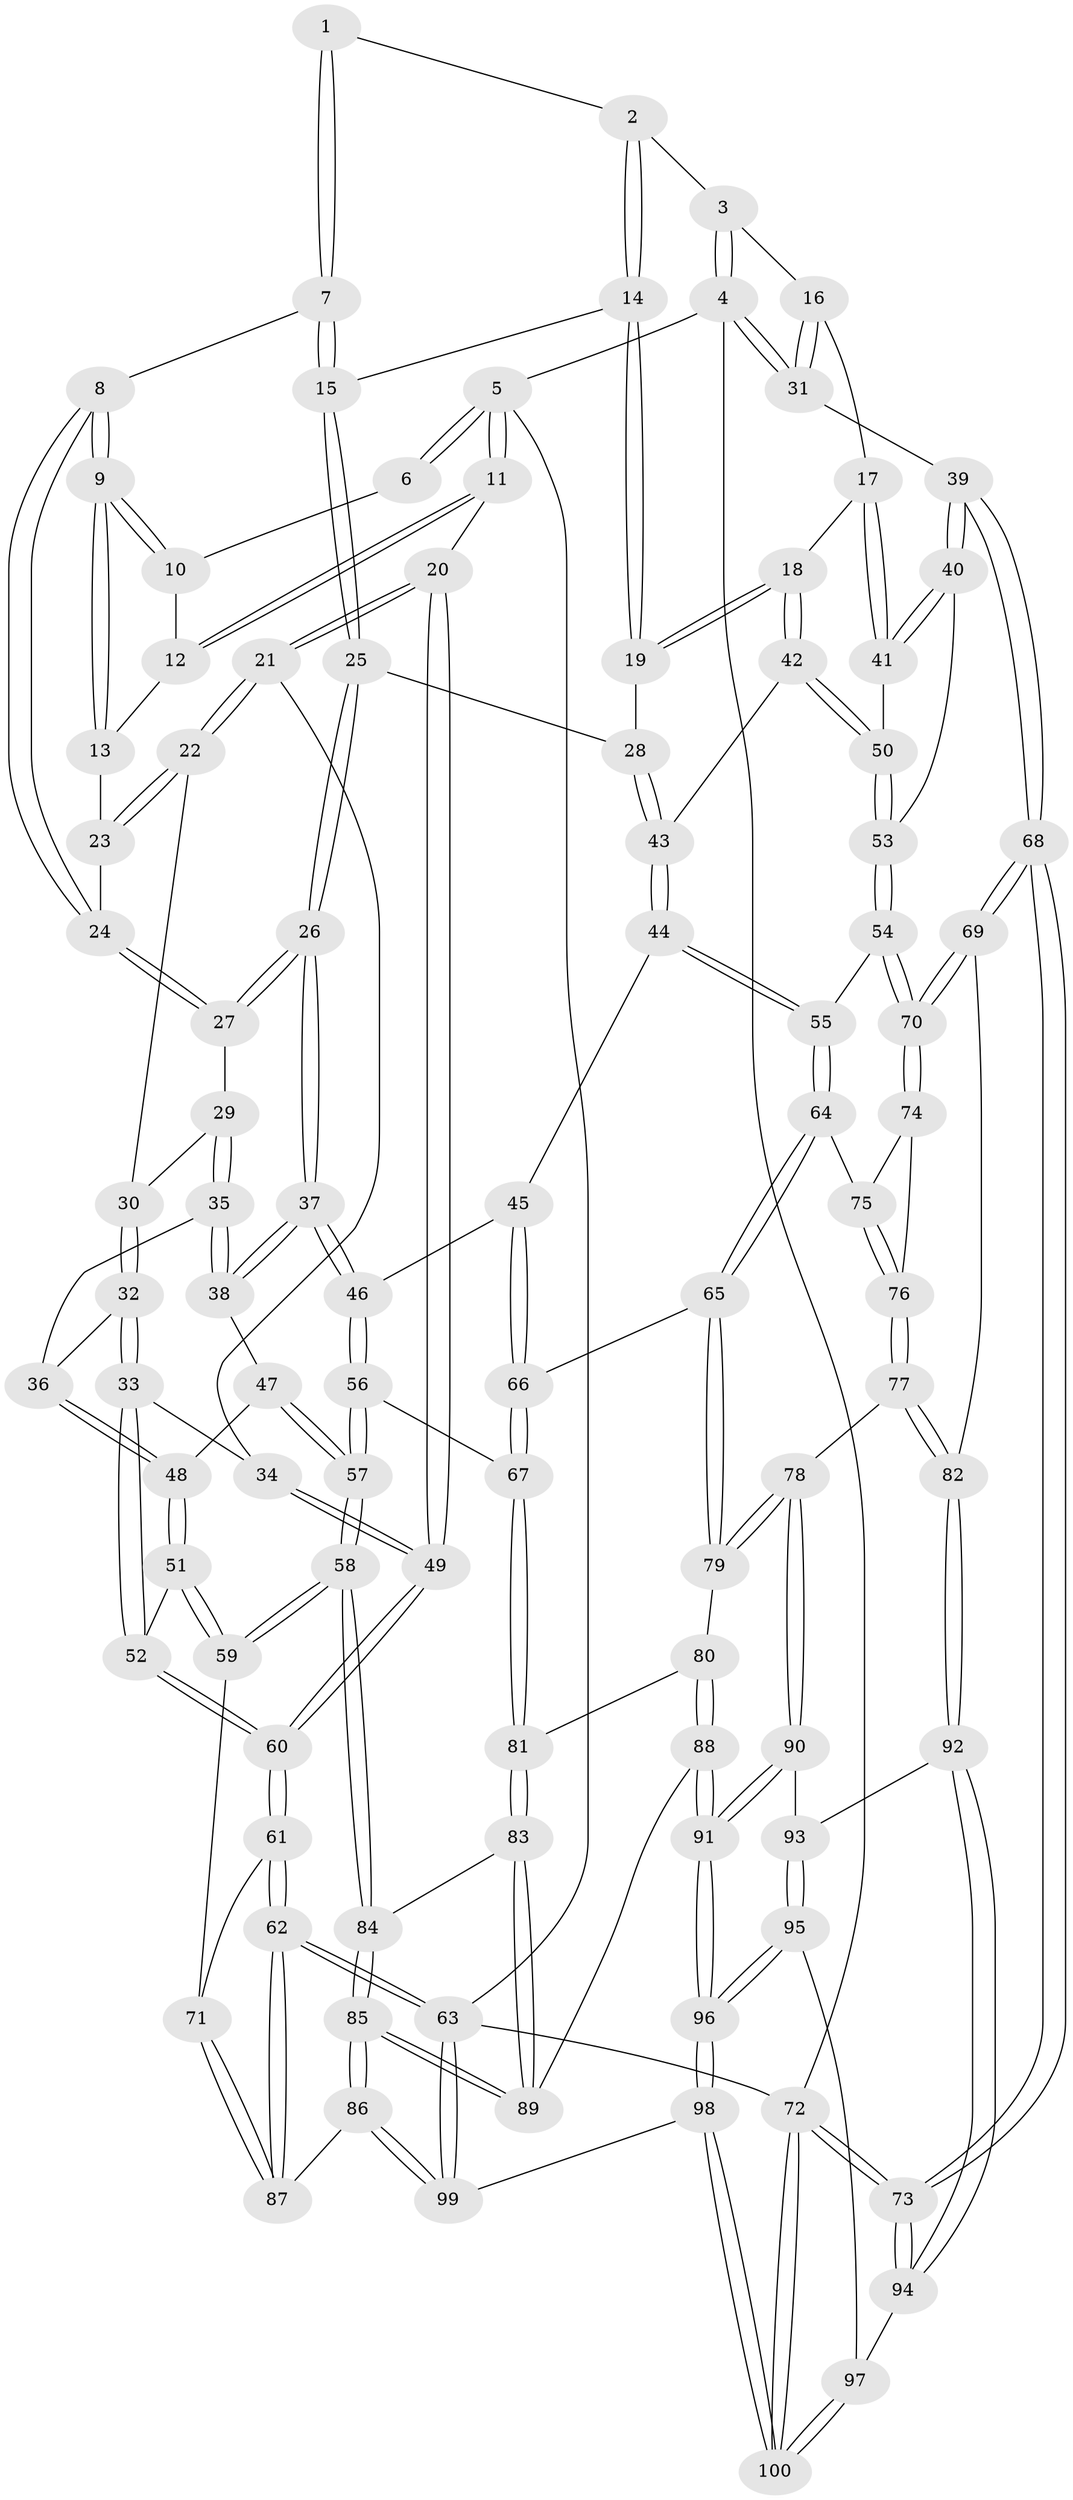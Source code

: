 // Generated by graph-tools (version 1.1) at 2025/16/03/09/25 04:16:49]
// undirected, 100 vertices, 247 edges
graph export_dot {
graph [start="1"]
  node [color=gray90,style=filled];
  1 [pos="+0.3901773465858818+0"];
  2 [pos="+0.7523195140182452+0"];
  3 [pos="+0.7925558322998995+0"];
  4 [pos="+1+0"];
  5 [pos="+0+0"];
  6 [pos="+0.2018952855854057+0"];
  7 [pos="+0.3777742013640522+0.045134976725228426"];
  8 [pos="+0.3473526635078487+0.08065001249878583"];
  9 [pos="+0.3412084835971299+0.07873704300825891"];
  10 [pos="+0.18064260564846166+0.019484655984265676"];
  11 [pos="+0+0"];
  12 [pos="+0.1743831459717867+0.03087539103712009"];
  13 [pos="+0.16290836536961895+0.06420978449750187"];
  14 [pos="+0.6907217329765364+0"];
  15 [pos="+0.5157572648679607+0.12587503927991153"];
  16 [pos="+0.8914672682178238+0.12978857511728045"];
  17 [pos="+0.8584208184515254+0.20090069059636226"];
  18 [pos="+0.8029888127113411+0.24453271139678887"];
  19 [pos="+0.6990562573457904+0.18818382121541688"];
  20 [pos="+0+0"];
  21 [pos="+0.0673615198811243+0.14579964096020634"];
  22 [pos="+0.09754928706302714+0.14302244419792992"];
  23 [pos="+0.1494248833222123+0.09338178748399958"];
  24 [pos="+0.3297430767497519+0.11711161034914092"];
  25 [pos="+0.5459095896357988+0.2170748618994607"];
  26 [pos="+0.4738670395281321+0.2873584608797811"];
  27 [pos="+0.31479555675140347+0.18779642948893452"];
  28 [pos="+0.5929159602684102+0.22335735131633458"];
  29 [pos="+0.2931456524592706+0.20575150933652867"];
  30 [pos="+0.13030996330029057+0.16356523268588963"];
  31 [pos="+1+0.1363059339809124"];
  32 [pos="+0.19143935733018588+0.3168848917256243"];
  33 [pos="+0.14445164483309614+0.38617082991738944"];
  34 [pos="+0.08384454668521554+0.2962231181779555"];
  35 [pos="+0.27701150372742583+0.24874968261616923"];
  36 [pos="+0.25941763787234834+0.2668754235805585"];
  37 [pos="+0.46331209545440416+0.35092512688663496"];
  38 [pos="+0.3530539764405713+0.3593429077313172"];
  39 [pos="+1+0.3533021811697452"];
  40 [pos="+1+0.3489691366739464"];
  41 [pos="+1+0.29575318779049375"];
  42 [pos="+0.8028344690504525+0.26545111402162624"];
  43 [pos="+0.6465166429012152+0.3567380228731319"];
  44 [pos="+0.6369618283053794+0.40464243251355814"];
  45 [pos="+0.4747842163514593+0.38008457274186763"];
  46 [pos="+0.47469396960493676+0.38002575728338955"];
  47 [pos="+0.32292418400426876+0.3838775827473182"];
  48 [pos="+0.2962206085285769+0.38904275692658047"];
  49 [pos="+0+0.30930650358308126"];
  50 [pos="+0.8186551518592629+0.32301276236442455"];
  51 [pos="+0.17248124485257768+0.4476450209325819"];
  52 [pos="+0.14282188444782423+0.41333276875303526"];
  53 [pos="+0.8276828237182748+0.3706037433524623"];
  54 [pos="+0.8064749615404437+0.46786380398275323"];
  55 [pos="+0.652466749721577+0.4280770435620432"];
  56 [pos="+0.3758091288616211+0.5263999495670991"];
  57 [pos="+0.3707167161554785+0.5270631091658898"];
  58 [pos="+0.2246392605952779+0.5850567574329301"];
  59 [pos="+0.21999505922441598+0.5827585664182254"];
  60 [pos="+0+0.4689965567230413"];
  61 [pos="+0+0.5701856905070822"];
  62 [pos="+0+0.8403276869360328"];
  63 [pos="+0+1"];
  64 [pos="+0.592315114553829+0.5325247868175922"];
  65 [pos="+0.5586490673463816+0.5395015570332282"];
  66 [pos="+0.5492887062578955+0.5332228121017325"];
  67 [pos="+0.40426291301700884+0.5453260898212632"];
  68 [pos="+1+0.5782117963536284"];
  69 [pos="+0.8550382706153923+0.5649937683945795"];
  70 [pos="+0.8290056799469374+0.5238717961870007"];
  71 [pos="+0.1551589999768228+0.6143130997090964"];
  72 [pos="+1+1"];
  73 [pos="+1+1"];
  74 [pos="+0.73399651587163+0.5366828547729113"];
  75 [pos="+0.5995158667161915+0.537905530257238"];
  76 [pos="+0.6352613887908166+0.5852906296260131"];
  77 [pos="+0.6781047408224279+0.6707470029937525"];
  78 [pos="+0.5969915058326601+0.6874030711284357"];
  79 [pos="+0.5217792418145498+0.6626717115944234"];
  80 [pos="+0.5157809908770219+0.6651443403359822"];
  81 [pos="+0.4630020106478789+0.650977470292053"];
  82 [pos="+0.7721846063159471+0.6969152368617368"];
  83 [pos="+0.3566055231483854+0.7137678359743683"];
  84 [pos="+0.28620476301129105+0.7084672025019414"];
  85 [pos="+0.25593129558534183+0.8256699734570536"];
  86 [pos="+0.23046577122530665+0.8965718693257173"];
  87 [pos="+0.051268987232992606+0.7973839058220031"];
  88 [pos="+0.48152681821657006+0.8193666945709074"];
  89 [pos="+0.45710449677592174+0.8032302208844804"];
  90 [pos="+0.5875074023025247+0.7976114444856678"];
  91 [pos="+0.48696941926671006+0.8320939795161894"];
  92 [pos="+0.775574379182109+0.7327712075508129"];
  93 [pos="+0.6636030478601146+0.8252031146498027"];
  94 [pos="+0.911268309653053+0.9171125727486232"];
  95 [pos="+0.6551244141722928+0.8937239767856666"];
  96 [pos="+0.4676988313063739+0.9549386812315087"];
  97 [pos="+0.6653921113173703+0.9053787416618286"];
  98 [pos="+0.37766219448823+1"];
  99 [pos="+0.30063244244366344+1"];
  100 [pos="+0.7282389761519913+1"];
  1 -- 2;
  1 -- 7;
  1 -- 7;
  2 -- 3;
  2 -- 14;
  2 -- 14;
  3 -- 4;
  3 -- 4;
  3 -- 16;
  4 -- 5;
  4 -- 31;
  4 -- 31;
  4 -- 72;
  5 -- 6;
  5 -- 6;
  5 -- 11;
  5 -- 11;
  5 -- 63;
  6 -- 10;
  7 -- 8;
  7 -- 15;
  7 -- 15;
  8 -- 9;
  8 -- 9;
  8 -- 24;
  8 -- 24;
  9 -- 10;
  9 -- 10;
  9 -- 13;
  9 -- 13;
  10 -- 12;
  11 -- 12;
  11 -- 12;
  11 -- 20;
  12 -- 13;
  13 -- 23;
  14 -- 15;
  14 -- 19;
  14 -- 19;
  15 -- 25;
  15 -- 25;
  16 -- 17;
  16 -- 31;
  16 -- 31;
  17 -- 18;
  17 -- 41;
  17 -- 41;
  18 -- 19;
  18 -- 19;
  18 -- 42;
  18 -- 42;
  19 -- 28;
  20 -- 21;
  20 -- 21;
  20 -- 49;
  20 -- 49;
  21 -- 22;
  21 -- 22;
  21 -- 34;
  22 -- 23;
  22 -- 23;
  22 -- 30;
  23 -- 24;
  24 -- 27;
  24 -- 27;
  25 -- 26;
  25 -- 26;
  25 -- 28;
  26 -- 27;
  26 -- 27;
  26 -- 37;
  26 -- 37;
  27 -- 29;
  28 -- 43;
  28 -- 43;
  29 -- 30;
  29 -- 35;
  29 -- 35;
  30 -- 32;
  30 -- 32;
  31 -- 39;
  32 -- 33;
  32 -- 33;
  32 -- 36;
  33 -- 34;
  33 -- 52;
  33 -- 52;
  34 -- 49;
  34 -- 49;
  35 -- 36;
  35 -- 38;
  35 -- 38;
  36 -- 48;
  36 -- 48;
  37 -- 38;
  37 -- 38;
  37 -- 46;
  37 -- 46;
  38 -- 47;
  39 -- 40;
  39 -- 40;
  39 -- 68;
  39 -- 68;
  40 -- 41;
  40 -- 41;
  40 -- 53;
  41 -- 50;
  42 -- 43;
  42 -- 50;
  42 -- 50;
  43 -- 44;
  43 -- 44;
  44 -- 45;
  44 -- 55;
  44 -- 55;
  45 -- 46;
  45 -- 66;
  45 -- 66;
  46 -- 56;
  46 -- 56;
  47 -- 48;
  47 -- 57;
  47 -- 57;
  48 -- 51;
  48 -- 51;
  49 -- 60;
  49 -- 60;
  50 -- 53;
  50 -- 53;
  51 -- 52;
  51 -- 59;
  51 -- 59;
  52 -- 60;
  52 -- 60;
  53 -- 54;
  53 -- 54;
  54 -- 55;
  54 -- 70;
  54 -- 70;
  55 -- 64;
  55 -- 64;
  56 -- 57;
  56 -- 57;
  56 -- 67;
  57 -- 58;
  57 -- 58;
  58 -- 59;
  58 -- 59;
  58 -- 84;
  58 -- 84;
  59 -- 71;
  60 -- 61;
  60 -- 61;
  61 -- 62;
  61 -- 62;
  61 -- 71;
  62 -- 63;
  62 -- 63;
  62 -- 87;
  62 -- 87;
  63 -- 99;
  63 -- 99;
  63 -- 72;
  64 -- 65;
  64 -- 65;
  64 -- 75;
  65 -- 66;
  65 -- 79;
  65 -- 79;
  66 -- 67;
  66 -- 67;
  67 -- 81;
  67 -- 81;
  68 -- 69;
  68 -- 69;
  68 -- 73;
  68 -- 73;
  69 -- 70;
  69 -- 70;
  69 -- 82;
  70 -- 74;
  70 -- 74;
  71 -- 87;
  71 -- 87;
  72 -- 73;
  72 -- 73;
  72 -- 100;
  72 -- 100;
  73 -- 94;
  73 -- 94;
  74 -- 75;
  74 -- 76;
  75 -- 76;
  75 -- 76;
  76 -- 77;
  76 -- 77;
  77 -- 78;
  77 -- 82;
  77 -- 82;
  78 -- 79;
  78 -- 79;
  78 -- 90;
  78 -- 90;
  79 -- 80;
  80 -- 81;
  80 -- 88;
  80 -- 88;
  81 -- 83;
  81 -- 83;
  82 -- 92;
  82 -- 92;
  83 -- 84;
  83 -- 89;
  83 -- 89;
  84 -- 85;
  84 -- 85;
  85 -- 86;
  85 -- 86;
  85 -- 89;
  85 -- 89;
  86 -- 87;
  86 -- 99;
  86 -- 99;
  88 -- 89;
  88 -- 91;
  88 -- 91;
  90 -- 91;
  90 -- 91;
  90 -- 93;
  91 -- 96;
  91 -- 96;
  92 -- 93;
  92 -- 94;
  92 -- 94;
  93 -- 95;
  93 -- 95;
  94 -- 97;
  95 -- 96;
  95 -- 96;
  95 -- 97;
  96 -- 98;
  96 -- 98;
  97 -- 100;
  97 -- 100;
  98 -- 99;
  98 -- 100;
  98 -- 100;
}

